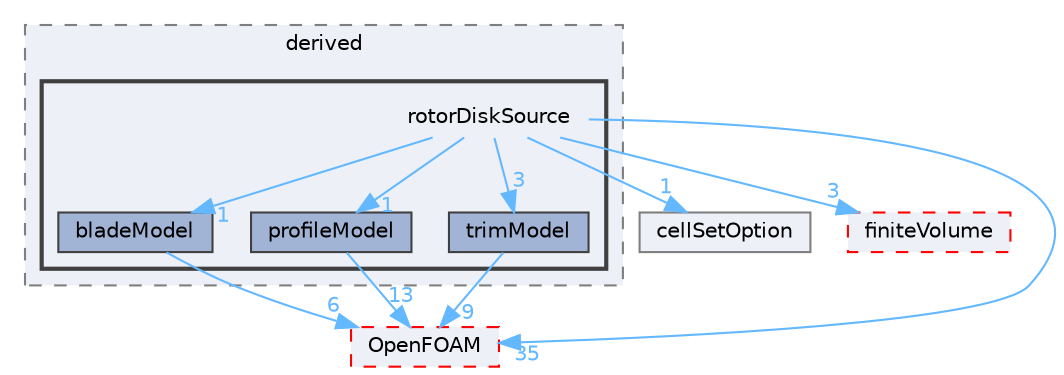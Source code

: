 digraph "src/fvOptions/sources/derived/rotorDiskSource"
{
 // LATEX_PDF_SIZE
  bgcolor="transparent";
  edge [fontname=Helvetica,fontsize=10,labelfontname=Helvetica,labelfontsize=10];
  node [fontname=Helvetica,fontsize=10,shape=box,height=0.2,width=0.4];
  compound=true
  subgraph clusterdir_04ada5f3e1c5f73b4b84eeccdf3d9cec {
    graph [ bgcolor="#edf0f7", pencolor="grey50", label="derived", fontname=Helvetica,fontsize=10 style="filled,dashed", URL="dir_04ada5f3e1c5f73b4b84eeccdf3d9cec.html",tooltip=""]
  subgraph clusterdir_f7e89a82c5668e9e0eb3e36fefc76332 {
    graph [ bgcolor="#edf0f7", pencolor="grey25", label="", fontname=Helvetica,fontsize=10 style="filled,bold", URL="dir_f7e89a82c5668e9e0eb3e36fefc76332.html",tooltip=""]
    dir_f7e89a82c5668e9e0eb3e36fefc76332 [shape=plaintext, label="rotorDiskSource"];
  dir_b936cf746173aa546ea3e7e6ff93b8e7 [label="bladeModel", fillcolor="#a2b4d6", color="grey25", style="filled", URL="dir_b936cf746173aa546ea3e7e6ff93b8e7.html",tooltip=""];
  dir_ef866e3928e9d95cd0d823d33cd5ed92 [label="profileModel", fillcolor="#a2b4d6", color="grey25", style="filled", URL="dir_ef866e3928e9d95cd0d823d33cd5ed92.html",tooltip=""];
  dir_b31919697896e9f4a8ca18c9a3f71157 [label="trimModel", fillcolor="#a2b4d6", color="grey25", style="filled", URL="dir_b31919697896e9f4a8ca18c9a3f71157.html",tooltip=""];
  }
  }
  dir_3985ce20ae33982f8c583731dc480b49 [label="cellSetOption", fillcolor="#edf0f7", color="grey50", style="filled", URL="dir_3985ce20ae33982f8c583731dc480b49.html",tooltip=""];
  dir_9bd15774b555cf7259a6fa18f99fe99b [label="finiteVolume", fillcolor="#edf0f7", color="red", style="filled,dashed", URL="dir_9bd15774b555cf7259a6fa18f99fe99b.html",tooltip=""];
  dir_c5473ff19b20e6ec4dfe5c310b3778a8 [label="OpenFOAM", fillcolor="#edf0f7", color="red", style="filled,dashed", URL="dir_c5473ff19b20e6ec4dfe5c310b3778a8.html",tooltip=""];
  dir_f7e89a82c5668e9e0eb3e36fefc76332->dir_3985ce20ae33982f8c583731dc480b49 [headlabel="1", labeldistance=1.5 headhref="dir_003376_000430.html" href="dir_003376_000430.html" color="steelblue1" fontcolor="steelblue1"];
  dir_f7e89a82c5668e9e0eb3e36fefc76332->dir_9bd15774b555cf7259a6fa18f99fe99b [headlabel="3", labeldistance=1.5 headhref="dir_003376_001387.html" href="dir_003376_001387.html" color="steelblue1" fontcolor="steelblue1"];
  dir_f7e89a82c5668e9e0eb3e36fefc76332->dir_b31919697896e9f4a8ca18c9a3f71157 [headlabel="3", labeldistance=1.5 headhref="dir_003376_004122.html" href="dir_003376_004122.html" color="steelblue1" fontcolor="steelblue1"];
  dir_f7e89a82c5668e9e0eb3e36fefc76332->dir_b936cf746173aa546ea3e7e6ff93b8e7 [headlabel="1", labeldistance=1.5 headhref="dir_003376_000285.html" href="dir_003376_000285.html" color="steelblue1" fontcolor="steelblue1"];
  dir_f7e89a82c5668e9e0eb3e36fefc76332->dir_c5473ff19b20e6ec4dfe5c310b3778a8 [headlabel="35", labeldistance=1.5 headhref="dir_003376_002695.html" href="dir_003376_002695.html" color="steelblue1" fontcolor="steelblue1"];
  dir_f7e89a82c5668e9e0eb3e36fefc76332->dir_ef866e3928e9d95cd0d823d33cd5ed92 [headlabel="1", labeldistance=1.5 headhref="dir_003376_003101.html" href="dir_003376_003101.html" color="steelblue1" fontcolor="steelblue1"];
  dir_b936cf746173aa546ea3e7e6ff93b8e7->dir_c5473ff19b20e6ec4dfe5c310b3778a8 [headlabel="6", labeldistance=1.5 headhref="dir_000285_002695.html" href="dir_000285_002695.html" color="steelblue1" fontcolor="steelblue1"];
  dir_ef866e3928e9d95cd0d823d33cd5ed92->dir_c5473ff19b20e6ec4dfe5c310b3778a8 [headlabel="13", labeldistance=1.5 headhref="dir_003101_002695.html" href="dir_003101_002695.html" color="steelblue1" fontcolor="steelblue1"];
  dir_b31919697896e9f4a8ca18c9a3f71157->dir_c5473ff19b20e6ec4dfe5c310b3778a8 [headlabel="9", labeldistance=1.5 headhref="dir_004122_002695.html" href="dir_004122_002695.html" color="steelblue1" fontcolor="steelblue1"];
}
